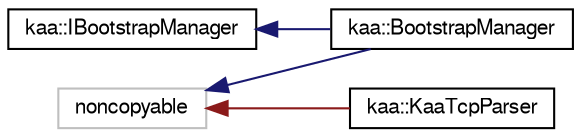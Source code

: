 digraph "Graphical Class Hierarchy"
{
  bgcolor="transparent";
  edge [fontname="FreeSans",fontsize="10",labelfontname="FreeSans",labelfontsize="10"];
  node [fontname="FreeSans",fontsize="10",shape=record];
  rankdir="LR";
  Node1 [label="kaa::IBootstrapManager",height=0.2,width=0.4,color="black",URL="$classkaa_1_1IBootstrapManager.html"];
  Node1 -> Node2 [dir="back",color="midnightblue",fontsize="10",style="solid",fontname="FreeSans"];
  Node2 [label="kaa::BootstrapManager",height=0.2,width=0.4,color="black",URL="$classkaa_1_1BootstrapManager.html"];
  Node3 [label="noncopyable",height=0.2,width=0.4,color="grey75"];
  Node3 -> Node2 [dir="back",color="midnightblue",fontsize="10",style="solid",fontname="FreeSans"];
  Node3 -> Node4 [dir="back",color="firebrick4",fontsize="10",style="solid",fontname="FreeSans"];
  Node4 [label="kaa::KaaTcpParser",height=0.2,width=0.4,color="black",URL="$classkaa_1_1KaaTcpParser.html"];
}
